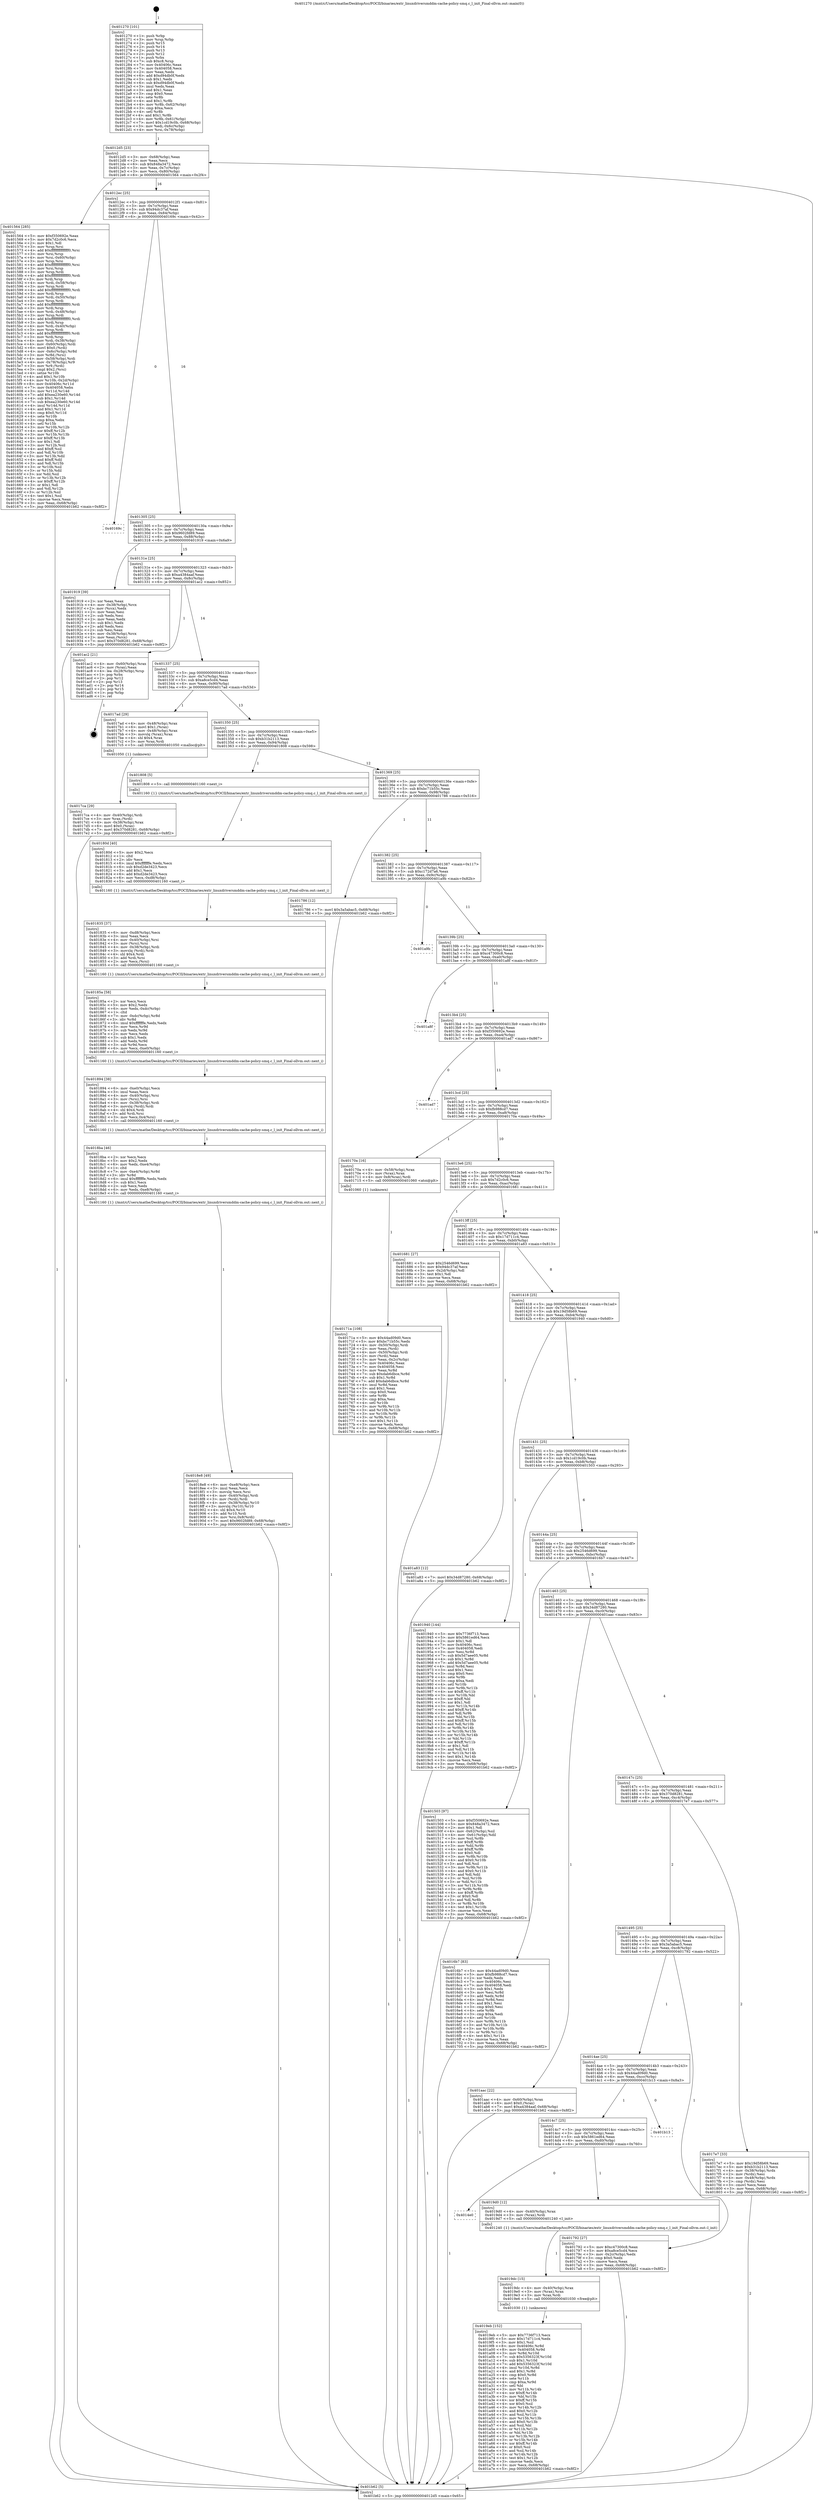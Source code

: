 digraph "0x401270" {
  label = "0x401270 (/mnt/c/Users/mathe/Desktop/tcc/POCII/binaries/extr_linuxdriversmddm-cache-policy-smq.c_l_init_Final-ollvm.out::main(0))"
  labelloc = "t"
  node[shape=record]

  Entry [label="",width=0.3,height=0.3,shape=circle,fillcolor=black,style=filled]
  "0x4012d5" [label="{
     0x4012d5 [23]\l
     | [instrs]\l
     &nbsp;&nbsp;0x4012d5 \<+3\>: mov -0x68(%rbp),%eax\l
     &nbsp;&nbsp;0x4012d8 \<+2\>: mov %eax,%ecx\l
     &nbsp;&nbsp;0x4012da \<+6\>: sub $0x848a3472,%ecx\l
     &nbsp;&nbsp;0x4012e0 \<+3\>: mov %eax,-0x7c(%rbp)\l
     &nbsp;&nbsp;0x4012e3 \<+3\>: mov %ecx,-0x80(%rbp)\l
     &nbsp;&nbsp;0x4012e6 \<+6\>: je 0000000000401564 \<main+0x2f4\>\l
  }"]
  "0x401564" [label="{
     0x401564 [285]\l
     | [instrs]\l
     &nbsp;&nbsp;0x401564 \<+5\>: mov $0xf350692e,%eax\l
     &nbsp;&nbsp;0x401569 \<+5\>: mov $0x7d2c0c6,%ecx\l
     &nbsp;&nbsp;0x40156e \<+2\>: mov $0x1,%dl\l
     &nbsp;&nbsp;0x401570 \<+3\>: mov %rsp,%rsi\l
     &nbsp;&nbsp;0x401573 \<+4\>: add $0xfffffffffffffff0,%rsi\l
     &nbsp;&nbsp;0x401577 \<+3\>: mov %rsi,%rsp\l
     &nbsp;&nbsp;0x40157a \<+4\>: mov %rsi,-0x60(%rbp)\l
     &nbsp;&nbsp;0x40157e \<+3\>: mov %rsp,%rsi\l
     &nbsp;&nbsp;0x401581 \<+4\>: add $0xfffffffffffffff0,%rsi\l
     &nbsp;&nbsp;0x401585 \<+3\>: mov %rsi,%rsp\l
     &nbsp;&nbsp;0x401588 \<+3\>: mov %rsp,%rdi\l
     &nbsp;&nbsp;0x40158b \<+4\>: add $0xfffffffffffffff0,%rdi\l
     &nbsp;&nbsp;0x40158f \<+3\>: mov %rdi,%rsp\l
     &nbsp;&nbsp;0x401592 \<+4\>: mov %rdi,-0x58(%rbp)\l
     &nbsp;&nbsp;0x401596 \<+3\>: mov %rsp,%rdi\l
     &nbsp;&nbsp;0x401599 \<+4\>: add $0xfffffffffffffff0,%rdi\l
     &nbsp;&nbsp;0x40159d \<+3\>: mov %rdi,%rsp\l
     &nbsp;&nbsp;0x4015a0 \<+4\>: mov %rdi,-0x50(%rbp)\l
     &nbsp;&nbsp;0x4015a4 \<+3\>: mov %rsp,%rdi\l
     &nbsp;&nbsp;0x4015a7 \<+4\>: add $0xfffffffffffffff0,%rdi\l
     &nbsp;&nbsp;0x4015ab \<+3\>: mov %rdi,%rsp\l
     &nbsp;&nbsp;0x4015ae \<+4\>: mov %rdi,-0x48(%rbp)\l
     &nbsp;&nbsp;0x4015b2 \<+3\>: mov %rsp,%rdi\l
     &nbsp;&nbsp;0x4015b5 \<+4\>: add $0xfffffffffffffff0,%rdi\l
     &nbsp;&nbsp;0x4015b9 \<+3\>: mov %rdi,%rsp\l
     &nbsp;&nbsp;0x4015bc \<+4\>: mov %rdi,-0x40(%rbp)\l
     &nbsp;&nbsp;0x4015c0 \<+3\>: mov %rsp,%rdi\l
     &nbsp;&nbsp;0x4015c3 \<+4\>: add $0xfffffffffffffff0,%rdi\l
     &nbsp;&nbsp;0x4015c7 \<+3\>: mov %rdi,%rsp\l
     &nbsp;&nbsp;0x4015ca \<+4\>: mov %rdi,-0x38(%rbp)\l
     &nbsp;&nbsp;0x4015ce \<+4\>: mov -0x60(%rbp),%rdi\l
     &nbsp;&nbsp;0x4015d2 \<+6\>: movl $0x0,(%rdi)\l
     &nbsp;&nbsp;0x4015d8 \<+4\>: mov -0x6c(%rbp),%r8d\l
     &nbsp;&nbsp;0x4015dc \<+3\>: mov %r8d,(%rsi)\l
     &nbsp;&nbsp;0x4015df \<+4\>: mov -0x58(%rbp),%rdi\l
     &nbsp;&nbsp;0x4015e3 \<+4\>: mov -0x78(%rbp),%r9\l
     &nbsp;&nbsp;0x4015e7 \<+3\>: mov %r9,(%rdi)\l
     &nbsp;&nbsp;0x4015ea \<+3\>: cmpl $0x2,(%rsi)\l
     &nbsp;&nbsp;0x4015ed \<+4\>: setne %r10b\l
     &nbsp;&nbsp;0x4015f1 \<+4\>: and $0x1,%r10b\l
     &nbsp;&nbsp;0x4015f5 \<+4\>: mov %r10b,-0x2d(%rbp)\l
     &nbsp;&nbsp;0x4015f9 \<+8\>: mov 0x40406c,%r11d\l
     &nbsp;&nbsp;0x401601 \<+7\>: mov 0x404058,%ebx\l
     &nbsp;&nbsp;0x401608 \<+3\>: mov %r11d,%r14d\l
     &nbsp;&nbsp;0x40160b \<+7\>: add $0xea230e60,%r14d\l
     &nbsp;&nbsp;0x401612 \<+4\>: sub $0x1,%r14d\l
     &nbsp;&nbsp;0x401616 \<+7\>: sub $0xea230e60,%r14d\l
     &nbsp;&nbsp;0x40161d \<+4\>: imul %r14d,%r11d\l
     &nbsp;&nbsp;0x401621 \<+4\>: and $0x1,%r11d\l
     &nbsp;&nbsp;0x401625 \<+4\>: cmp $0x0,%r11d\l
     &nbsp;&nbsp;0x401629 \<+4\>: sete %r10b\l
     &nbsp;&nbsp;0x40162d \<+3\>: cmp $0xa,%ebx\l
     &nbsp;&nbsp;0x401630 \<+4\>: setl %r15b\l
     &nbsp;&nbsp;0x401634 \<+3\>: mov %r10b,%r12b\l
     &nbsp;&nbsp;0x401637 \<+4\>: xor $0xff,%r12b\l
     &nbsp;&nbsp;0x40163b \<+3\>: mov %r15b,%r13b\l
     &nbsp;&nbsp;0x40163e \<+4\>: xor $0xff,%r13b\l
     &nbsp;&nbsp;0x401642 \<+3\>: xor $0x1,%dl\l
     &nbsp;&nbsp;0x401645 \<+3\>: mov %r12b,%sil\l
     &nbsp;&nbsp;0x401648 \<+4\>: and $0xff,%sil\l
     &nbsp;&nbsp;0x40164c \<+3\>: and %dl,%r10b\l
     &nbsp;&nbsp;0x40164f \<+3\>: mov %r13b,%dil\l
     &nbsp;&nbsp;0x401652 \<+4\>: and $0xff,%dil\l
     &nbsp;&nbsp;0x401656 \<+3\>: and %dl,%r15b\l
     &nbsp;&nbsp;0x401659 \<+3\>: or %r10b,%sil\l
     &nbsp;&nbsp;0x40165c \<+3\>: or %r15b,%dil\l
     &nbsp;&nbsp;0x40165f \<+3\>: xor %dil,%sil\l
     &nbsp;&nbsp;0x401662 \<+3\>: or %r13b,%r12b\l
     &nbsp;&nbsp;0x401665 \<+4\>: xor $0xff,%r12b\l
     &nbsp;&nbsp;0x401669 \<+3\>: or $0x1,%dl\l
     &nbsp;&nbsp;0x40166c \<+3\>: and %dl,%r12b\l
     &nbsp;&nbsp;0x40166f \<+3\>: or %r12b,%sil\l
     &nbsp;&nbsp;0x401672 \<+4\>: test $0x1,%sil\l
     &nbsp;&nbsp;0x401676 \<+3\>: cmovne %ecx,%eax\l
     &nbsp;&nbsp;0x401679 \<+3\>: mov %eax,-0x68(%rbp)\l
     &nbsp;&nbsp;0x40167c \<+5\>: jmp 0000000000401b62 \<main+0x8f2\>\l
  }"]
  "0x4012ec" [label="{
     0x4012ec [25]\l
     | [instrs]\l
     &nbsp;&nbsp;0x4012ec \<+5\>: jmp 00000000004012f1 \<main+0x81\>\l
     &nbsp;&nbsp;0x4012f1 \<+3\>: mov -0x7c(%rbp),%eax\l
     &nbsp;&nbsp;0x4012f4 \<+5\>: sub $0x94dc37af,%eax\l
     &nbsp;&nbsp;0x4012f9 \<+6\>: mov %eax,-0x84(%rbp)\l
     &nbsp;&nbsp;0x4012ff \<+6\>: je 000000000040169c \<main+0x42c\>\l
  }"]
  Exit [label="",width=0.3,height=0.3,shape=circle,fillcolor=black,style=filled,peripheries=2]
  "0x40169c" [label="{
     0x40169c\l
  }", style=dashed]
  "0x401305" [label="{
     0x401305 [25]\l
     | [instrs]\l
     &nbsp;&nbsp;0x401305 \<+5\>: jmp 000000000040130a \<main+0x9a\>\l
     &nbsp;&nbsp;0x40130a \<+3\>: mov -0x7c(%rbp),%eax\l
     &nbsp;&nbsp;0x40130d \<+5\>: sub $0x9602fd89,%eax\l
     &nbsp;&nbsp;0x401312 \<+6\>: mov %eax,-0x88(%rbp)\l
     &nbsp;&nbsp;0x401318 \<+6\>: je 0000000000401919 \<main+0x6a9\>\l
  }"]
  "0x4019eb" [label="{
     0x4019eb [152]\l
     | [instrs]\l
     &nbsp;&nbsp;0x4019eb \<+5\>: mov $0x7736f713,%ecx\l
     &nbsp;&nbsp;0x4019f0 \<+5\>: mov $0x17d711c4,%edx\l
     &nbsp;&nbsp;0x4019f5 \<+3\>: mov $0x1,%sil\l
     &nbsp;&nbsp;0x4019f8 \<+8\>: mov 0x40406c,%r8d\l
     &nbsp;&nbsp;0x401a00 \<+8\>: mov 0x404058,%r9d\l
     &nbsp;&nbsp;0x401a08 \<+3\>: mov %r8d,%r10d\l
     &nbsp;&nbsp;0x401a0b \<+7\>: sub $0x5356323f,%r10d\l
     &nbsp;&nbsp;0x401a12 \<+4\>: sub $0x1,%r10d\l
     &nbsp;&nbsp;0x401a16 \<+7\>: add $0x5356323f,%r10d\l
     &nbsp;&nbsp;0x401a1d \<+4\>: imul %r10d,%r8d\l
     &nbsp;&nbsp;0x401a21 \<+4\>: and $0x1,%r8d\l
     &nbsp;&nbsp;0x401a25 \<+4\>: cmp $0x0,%r8d\l
     &nbsp;&nbsp;0x401a29 \<+4\>: sete %r11b\l
     &nbsp;&nbsp;0x401a2d \<+4\>: cmp $0xa,%r9d\l
     &nbsp;&nbsp;0x401a31 \<+3\>: setl %bl\l
     &nbsp;&nbsp;0x401a34 \<+3\>: mov %r11b,%r14b\l
     &nbsp;&nbsp;0x401a37 \<+4\>: xor $0xff,%r14b\l
     &nbsp;&nbsp;0x401a3b \<+3\>: mov %bl,%r15b\l
     &nbsp;&nbsp;0x401a3e \<+4\>: xor $0xff,%r15b\l
     &nbsp;&nbsp;0x401a42 \<+4\>: xor $0x0,%sil\l
     &nbsp;&nbsp;0x401a46 \<+3\>: mov %r14b,%r12b\l
     &nbsp;&nbsp;0x401a49 \<+4\>: and $0x0,%r12b\l
     &nbsp;&nbsp;0x401a4d \<+3\>: and %sil,%r11b\l
     &nbsp;&nbsp;0x401a50 \<+3\>: mov %r15b,%r13b\l
     &nbsp;&nbsp;0x401a53 \<+4\>: and $0x0,%r13b\l
     &nbsp;&nbsp;0x401a57 \<+3\>: and %sil,%bl\l
     &nbsp;&nbsp;0x401a5a \<+3\>: or %r11b,%r12b\l
     &nbsp;&nbsp;0x401a5d \<+3\>: or %bl,%r13b\l
     &nbsp;&nbsp;0x401a60 \<+3\>: xor %r13b,%r12b\l
     &nbsp;&nbsp;0x401a63 \<+3\>: or %r15b,%r14b\l
     &nbsp;&nbsp;0x401a66 \<+4\>: xor $0xff,%r14b\l
     &nbsp;&nbsp;0x401a6a \<+4\>: or $0x0,%sil\l
     &nbsp;&nbsp;0x401a6e \<+3\>: and %sil,%r14b\l
     &nbsp;&nbsp;0x401a71 \<+3\>: or %r14b,%r12b\l
     &nbsp;&nbsp;0x401a74 \<+4\>: test $0x1,%r12b\l
     &nbsp;&nbsp;0x401a78 \<+3\>: cmovne %edx,%ecx\l
     &nbsp;&nbsp;0x401a7b \<+3\>: mov %ecx,-0x68(%rbp)\l
     &nbsp;&nbsp;0x401a7e \<+5\>: jmp 0000000000401b62 \<main+0x8f2\>\l
  }"]
  "0x401919" [label="{
     0x401919 [39]\l
     | [instrs]\l
     &nbsp;&nbsp;0x401919 \<+2\>: xor %eax,%eax\l
     &nbsp;&nbsp;0x40191b \<+4\>: mov -0x38(%rbp),%rcx\l
     &nbsp;&nbsp;0x40191f \<+2\>: mov (%rcx),%edx\l
     &nbsp;&nbsp;0x401921 \<+2\>: mov %eax,%esi\l
     &nbsp;&nbsp;0x401923 \<+2\>: sub %edx,%esi\l
     &nbsp;&nbsp;0x401925 \<+2\>: mov %eax,%edx\l
     &nbsp;&nbsp;0x401927 \<+3\>: sub $0x1,%edx\l
     &nbsp;&nbsp;0x40192a \<+2\>: add %edx,%esi\l
     &nbsp;&nbsp;0x40192c \<+2\>: sub %esi,%eax\l
     &nbsp;&nbsp;0x40192e \<+4\>: mov -0x38(%rbp),%rcx\l
     &nbsp;&nbsp;0x401932 \<+2\>: mov %eax,(%rcx)\l
     &nbsp;&nbsp;0x401934 \<+7\>: movl $0x370d8281,-0x68(%rbp)\l
     &nbsp;&nbsp;0x40193b \<+5\>: jmp 0000000000401b62 \<main+0x8f2\>\l
  }"]
  "0x40131e" [label="{
     0x40131e [25]\l
     | [instrs]\l
     &nbsp;&nbsp;0x40131e \<+5\>: jmp 0000000000401323 \<main+0xb3\>\l
     &nbsp;&nbsp;0x401323 \<+3\>: mov -0x7c(%rbp),%eax\l
     &nbsp;&nbsp;0x401326 \<+5\>: sub $0xa4384aaf,%eax\l
     &nbsp;&nbsp;0x40132b \<+6\>: mov %eax,-0x8c(%rbp)\l
     &nbsp;&nbsp;0x401331 \<+6\>: je 0000000000401ac2 \<main+0x852\>\l
  }"]
  "0x4019dc" [label="{
     0x4019dc [15]\l
     | [instrs]\l
     &nbsp;&nbsp;0x4019dc \<+4\>: mov -0x40(%rbp),%rax\l
     &nbsp;&nbsp;0x4019e0 \<+3\>: mov (%rax),%rax\l
     &nbsp;&nbsp;0x4019e3 \<+3\>: mov %rax,%rdi\l
     &nbsp;&nbsp;0x4019e6 \<+5\>: call 0000000000401030 \<free@plt\>\l
     | [calls]\l
     &nbsp;&nbsp;0x401030 \{1\} (unknown)\l
  }"]
  "0x401ac2" [label="{
     0x401ac2 [21]\l
     | [instrs]\l
     &nbsp;&nbsp;0x401ac2 \<+4\>: mov -0x60(%rbp),%rax\l
     &nbsp;&nbsp;0x401ac6 \<+2\>: mov (%rax),%eax\l
     &nbsp;&nbsp;0x401ac8 \<+4\>: lea -0x28(%rbp),%rsp\l
     &nbsp;&nbsp;0x401acc \<+1\>: pop %rbx\l
     &nbsp;&nbsp;0x401acd \<+2\>: pop %r12\l
     &nbsp;&nbsp;0x401acf \<+2\>: pop %r13\l
     &nbsp;&nbsp;0x401ad1 \<+2\>: pop %r14\l
     &nbsp;&nbsp;0x401ad3 \<+2\>: pop %r15\l
     &nbsp;&nbsp;0x401ad5 \<+1\>: pop %rbp\l
     &nbsp;&nbsp;0x401ad6 \<+1\>: ret\l
  }"]
  "0x401337" [label="{
     0x401337 [25]\l
     | [instrs]\l
     &nbsp;&nbsp;0x401337 \<+5\>: jmp 000000000040133c \<main+0xcc\>\l
     &nbsp;&nbsp;0x40133c \<+3\>: mov -0x7c(%rbp),%eax\l
     &nbsp;&nbsp;0x40133f \<+5\>: sub $0xa8ce5cd4,%eax\l
     &nbsp;&nbsp;0x401344 \<+6\>: mov %eax,-0x90(%rbp)\l
     &nbsp;&nbsp;0x40134a \<+6\>: je 00000000004017ad \<main+0x53d\>\l
  }"]
  "0x4014e0" [label="{
     0x4014e0\l
  }", style=dashed]
  "0x4017ad" [label="{
     0x4017ad [29]\l
     | [instrs]\l
     &nbsp;&nbsp;0x4017ad \<+4\>: mov -0x48(%rbp),%rax\l
     &nbsp;&nbsp;0x4017b1 \<+6\>: movl $0x1,(%rax)\l
     &nbsp;&nbsp;0x4017b7 \<+4\>: mov -0x48(%rbp),%rax\l
     &nbsp;&nbsp;0x4017bb \<+3\>: movslq (%rax),%rax\l
     &nbsp;&nbsp;0x4017be \<+4\>: shl $0x4,%rax\l
     &nbsp;&nbsp;0x4017c2 \<+3\>: mov %rax,%rdi\l
     &nbsp;&nbsp;0x4017c5 \<+5\>: call 0000000000401050 \<malloc@plt\>\l
     | [calls]\l
     &nbsp;&nbsp;0x401050 \{1\} (unknown)\l
  }"]
  "0x401350" [label="{
     0x401350 [25]\l
     | [instrs]\l
     &nbsp;&nbsp;0x401350 \<+5\>: jmp 0000000000401355 \<main+0xe5\>\l
     &nbsp;&nbsp;0x401355 \<+3\>: mov -0x7c(%rbp),%eax\l
     &nbsp;&nbsp;0x401358 \<+5\>: sub $0xb31b2113,%eax\l
     &nbsp;&nbsp;0x40135d \<+6\>: mov %eax,-0x94(%rbp)\l
     &nbsp;&nbsp;0x401363 \<+6\>: je 0000000000401808 \<main+0x598\>\l
  }"]
  "0x4019d0" [label="{
     0x4019d0 [12]\l
     | [instrs]\l
     &nbsp;&nbsp;0x4019d0 \<+4\>: mov -0x40(%rbp),%rax\l
     &nbsp;&nbsp;0x4019d4 \<+3\>: mov (%rax),%rdi\l
     &nbsp;&nbsp;0x4019d7 \<+5\>: call 0000000000401240 \<l_init\>\l
     | [calls]\l
     &nbsp;&nbsp;0x401240 \{1\} (/mnt/c/Users/mathe/Desktop/tcc/POCII/binaries/extr_linuxdriversmddm-cache-policy-smq.c_l_init_Final-ollvm.out::l_init)\l
  }"]
  "0x401808" [label="{
     0x401808 [5]\l
     | [instrs]\l
     &nbsp;&nbsp;0x401808 \<+5\>: call 0000000000401160 \<next_i\>\l
     | [calls]\l
     &nbsp;&nbsp;0x401160 \{1\} (/mnt/c/Users/mathe/Desktop/tcc/POCII/binaries/extr_linuxdriversmddm-cache-policy-smq.c_l_init_Final-ollvm.out::next_i)\l
  }"]
  "0x401369" [label="{
     0x401369 [25]\l
     | [instrs]\l
     &nbsp;&nbsp;0x401369 \<+5\>: jmp 000000000040136e \<main+0xfe\>\l
     &nbsp;&nbsp;0x40136e \<+3\>: mov -0x7c(%rbp),%eax\l
     &nbsp;&nbsp;0x401371 \<+5\>: sub $0xbc71b55c,%eax\l
     &nbsp;&nbsp;0x401376 \<+6\>: mov %eax,-0x98(%rbp)\l
     &nbsp;&nbsp;0x40137c \<+6\>: je 0000000000401786 \<main+0x516\>\l
  }"]
  "0x4014c7" [label="{
     0x4014c7 [25]\l
     | [instrs]\l
     &nbsp;&nbsp;0x4014c7 \<+5\>: jmp 00000000004014cc \<main+0x25c\>\l
     &nbsp;&nbsp;0x4014cc \<+3\>: mov -0x7c(%rbp),%eax\l
     &nbsp;&nbsp;0x4014cf \<+5\>: sub $0x5861ed64,%eax\l
     &nbsp;&nbsp;0x4014d4 \<+6\>: mov %eax,-0xd0(%rbp)\l
     &nbsp;&nbsp;0x4014da \<+6\>: je 00000000004019d0 \<main+0x760\>\l
  }"]
  "0x401786" [label="{
     0x401786 [12]\l
     | [instrs]\l
     &nbsp;&nbsp;0x401786 \<+7\>: movl $0x3a5abac5,-0x68(%rbp)\l
     &nbsp;&nbsp;0x40178d \<+5\>: jmp 0000000000401b62 \<main+0x8f2\>\l
  }"]
  "0x401382" [label="{
     0x401382 [25]\l
     | [instrs]\l
     &nbsp;&nbsp;0x401382 \<+5\>: jmp 0000000000401387 \<main+0x117\>\l
     &nbsp;&nbsp;0x401387 \<+3\>: mov -0x7c(%rbp),%eax\l
     &nbsp;&nbsp;0x40138a \<+5\>: sub $0xc172d7a6,%eax\l
     &nbsp;&nbsp;0x40138f \<+6\>: mov %eax,-0x9c(%rbp)\l
     &nbsp;&nbsp;0x401395 \<+6\>: je 0000000000401a9b \<main+0x82b\>\l
  }"]
  "0x401b13" [label="{
     0x401b13\l
  }", style=dashed]
  "0x401a9b" [label="{
     0x401a9b\l
  }", style=dashed]
  "0x40139b" [label="{
     0x40139b [25]\l
     | [instrs]\l
     &nbsp;&nbsp;0x40139b \<+5\>: jmp 00000000004013a0 \<main+0x130\>\l
     &nbsp;&nbsp;0x4013a0 \<+3\>: mov -0x7c(%rbp),%eax\l
     &nbsp;&nbsp;0x4013a3 \<+5\>: sub $0xc47300c8,%eax\l
     &nbsp;&nbsp;0x4013a8 \<+6\>: mov %eax,-0xa0(%rbp)\l
     &nbsp;&nbsp;0x4013ae \<+6\>: je 0000000000401a8f \<main+0x81f\>\l
  }"]
  "0x4018e8" [label="{
     0x4018e8 [49]\l
     | [instrs]\l
     &nbsp;&nbsp;0x4018e8 \<+6\>: mov -0xe8(%rbp),%ecx\l
     &nbsp;&nbsp;0x4018ee \<+3\>: imul %eax,%ecx\l
     &nbsp;&nbsp;0x4018f1 \<+3\>: movslq %ecx,%rsi\l
     &nbsp;&nbsp;0x4018f4 \<+4\>: mov -0x40(%rbp),%rdi\l
     &nbsp;&nbsp;0x4018f8 \<+3\>: mov (%rdi),%rdi\l
     &nbsp;&nbsp;0x4018fb \<+4\>: mov -0x38(%rbp),%r10\l
     &nbsp;&nbsp;0x4018ff \<+3\>: movslq (%r10),%r10\l
     &nbsp;&nbsp;0x401902 \<+4\>: shl $0x4,%r10\l
     &nbsp;&nbsp;0x401906 \<+3\>: add %r10,%rdi\l
     &nbsp;&nbsp;0x401909 \<+4\>: mov %rsi,0x8(%rdi)\l
     &nbsp;&nbsp;0x40190d \<+7\>: movl $0x9602fd89,-0x68(%rbp)\l
     &nbsp;&nbsp;0x401914 \<+5\>: jmp 0000000000401b62 \<main+0x8f2\>\l
  }"]
  "0x401a8f" [label="{
     0x401a8f\l
  }", style=dashed]
  "0x4013b4" [label="{
     0x4013b4 [25]\l
     | [instrs]\l
     &nbsp;&nbsp;0x4013b4 \<+5\>: jmp 00000000004013b9 \<main+0x149\>\l
     &nbsp;&nbsp;0x4013b9 \<+3\>: mov -0x7c(%rbp),%eax\l
     &nbsp;&nbsp;0x4013bc \<+5\>: sub $0xf350692e,%eax\l
     &nbsp;&nbsp;0x4013c1 \<+6\>: mov %eax,-0xa4(%rbp)\l
     &nbsp;&nbsp;0x4013c7 \<+6\>: je 0000000000401ad7 \<main+0x867\>\l
  }"]
  "0x4018ba" [label="{
     0x4018ba [46]\l
     | [instrs]\l
     &nbsp;&nbsp;0x4018ba \<+2\>: xor %ecx,%ecx\l
     &nbsp;&nbsp;0x4018bc \<+5\>: mov $0x2,%edx\l
     &nbsp;&nbsp;0x4018c1 \<+6\>: mov %edx,-0xe4(%rbp)\l
     &nbsp;&nbsp;0x4018c7 \<+1\>: cltd\l
     &nbsp;&nbsp;0x4018c8 \<+7\>: mov -0xe4(%rbp),%r8d\l
     &nbsp;&nbsp;0x4018cf \<+3\>: idiv %r8d\l
     &nbsp;&nbsp;0x4018d2 \<+6\>: imul $0xfffffffe,%edx,%edx\l
     &nbsp;&nbsp;0x4018d8 \<+3\>: sub $0x1,%ecx\l
     &nbsp;&nbsp;0x4018db \<+2\>: sub %ecx,%edx\l
     &nbsp;&nbsp;0x4018dd \<+6\>: mov %edx,-0xe8(%rbp)\l
     &nbsp;&nbsp;0x4018e3 \<+5\>: call 0000000000401160 \<next_i\>\l
     | [calls]\l
     &nbsp;&nbsp;0x401160 \{1\} (/mnt/c/Users/mathe/Desktop/tcc/POCII/binaries/extr_linuxdriversmddm-cache-policy-smq.c_l_init_Final-ollvm.out::next_i)\l
  }"]
  "0x401ad7" [label="{
     0x401ad7\l
  }", style=dashed]
  "0x4013cd" [label="{
     0x4013cd [25]\l
     | [instrs]\l
     &nbsp;&nbsp;0x4013cd \<+5\>: jmp 00000000004013d2 \<main+0x162\>\l
     &nbsp;&nbsp;0x4013d2 \<+3\>: mov -0x7c(%rbp),%eax\l
     &nbsp;&nbsp;0x4013d5 \<+5\>: sub $0xfb988cd7,%eax\l
     &nbsp;&nbsp;0x4013da \<+6\>: mov %eax,-0xa8(%rbp)\l
     &nbsp;&nbsp;0x4013e0 \<+6\>: je 000000000040170a \<main+0x49a\>\l
  }"]
  "0x401894" [label="{
     0x401894 [38]\l
     | [instrs]\l
     &nbsp;&nbsp;0x401894 \<+6\>: mov -0xe0(%rbp),%ecx\l
     &nbsp;&nbsp;0x40189a \<+3\>: imul %eax,%ecx\l
     &nbsp;&nbsp;0x40189d \<+4\>: mov -0x40(%rbp),%rsi\l
     &nbsp;&nbsp;0x4018a1 \<+3\>: mov (%rsi),%rsi\l
     &nbsp;&nbsp;0x4018a4 \<+4\>: mov -0x38(%rbp),%rdi\l
     &nbsp;&nbsp;0x4018a8 \<+3\>: movslq (%rdi),%rdi\l
     &nbsp;&nbsp;0x4018ab \<+4\>: shl $0x4,%rdi\l
     &nbsp;&nbsp;0x4018af \<+3\>: add %rdi,%rsi\l
     &nbsp;&nbsp;0x4018b2 \<+3\>: mov %ecx,0x4(%rsi)\l
     &nbsp;&nbsp;0x4018b5 \<+5\>: call 0000000000401160 \<next_i\>\l
     | [calls]\l
     &nbsp;&nbsp;0x401160 \{1\} (/mnt/c/Users/mathe/Desktop/tcc/POCII/binaries/extr_linuxdriversmddm-cache-policy-smq.c_l_init_Final-ollvm.out::next_i)\l
  }"]
  "0x40170a" [label="{
     0x40170a [16]\l
     | [instrs]\l
     &nbsp;&nbsp;0x40170a \<+4\>: mov -0x58(%rbp),%rax\l
     &nbsp;&nbsp;0x40170e \<+3\>: mov (%rax),%rax\l
     &nbsp;&nbsp;0x401711 \<+4\>: mov 0x8(%rax),%rdi\l
     &nbsp;&nbsp;0x401715 \<+5\>: call 0000000000401060 \<atoi@plt\>\l
     | [calls]\l
     &nbsp;&nbsp;0x401060 \{1\} (unknown)\l
  }"]
  "0x4013e6" [label="{
     0x4013e6 [25]\l
     | [instrs]\l
     &nbsp;&nbsp;0x4013e6 \<+5\>: jmp 00000000004013eb \<main+0x17b\>\l
     &nbsp;&nbsp;0x4013eb \<+3\>: mov -0x7c(%rbp),%eax\l
     &nbsp;&nbsp;0x4013ee \<+5\>: sub $0x7d2c0c6,%eax\l
     &nbsp;&nbsp;0x4013f3 \<+6\>: mov %eax,-0xac(%rbp)\l
     &nbsp;&nbsp;0x4013f9 \<+6\>: je 0000000000401681 \<main+0x411\>\l
  }"]
  "0x40185a" [label="{
     0x40185a [58]\l
     | [instrs]\l
     &nbsp;&nbsp;0x40185a \<+2\>: xor %ecx,%ecx\l
     &nbsp;&nbsp;0x40185c \<+5\>: mov $0x2,%edx\l
     &nbsp;&nbsp;0x401861 \<+6\>: mov %edx,-0xdc(%rbp)\l
     &nbsp;&nbsp;0x401867 \<+1\>: cltd\l
     &nbsp;&nbsp;0x401868 \<+7\>: mov -0xdc(%rbp),%r8d\l
     &nbsp;&nbsp;0x40186f \<+3\>: idiv %r8d\l
     &nbsp;&nbsp;0x401872 \<+6\>: imul $0xfffffffe,%edx,%edx\l
     &nbsp;&nbsp;0x401878 \<+3\>: mov %ecx,%r9d\l
     &nbsp;&nbsp;0x40187b \<+3\>: sub %edx,%r9d\l
     &nbsp;&nbsp;0x40187e \<+2\>: mov %ecx,%edx\l
     &nbsp;&nbsp;0x401880 \<+3\>: sub $0x1,%edx\l
     &nbsp;&nbsp;0x401883 \<+3\>: add %edx,%r9d\l
     &nbsp;&nbsp;0x401886 \<+3\>: sub %r9d,%ecx\l
     &nbsp;&nbsp;0x401889 \<+6\>: mov %ecx,-0xe0(%rbp)\l
     &nbsp;&nbsp;0x40188f \<+5\>: call 0000000000401160 \<next_i\>\l
     | [calls]\l
     &nbsp;&nbsp;0x401160 \{1\} (/mnt/c/Users/mathe/Desktop/tcc/POCII/binaries/extr_linuxdriversmddm-cache-policy-smq.c_l_init_Final-ollvm.out::next_i)\l
  }"]
  "0x401681" [label="{
     0x401681 [27]\l
     | [instrs]\l
     &nbsp;&nbsp;0x401681 \<+5\>: mov $0x2546d699,%eax\l
     &nbsp;&nbsp;0x401686 \<+5\>: mov $0x94dc37af,%ecx\l
     &nbsp;&nbsp;0x40168b \<+3\>: mov -0x2d(%rbp),%dl\l
     &nbsp;&nbsp;0x40168e \<+3\>: test $0x1,%dl\l
     &nbsp;&nbsp;0x401691 \<+3\>: cmovne %ecx,%eax\l
     &nbsp;&nbsp;0x401694 \<+3\>: mov %eax,-0x68(%rbp)\l
     &nbsp;&nbsp;0x401697 \<+5\>: jmp 0000000000401b62 \<main+0x8f2\>\l
  }"]
  "0x4013ff" [label="{
     0x4013ff [25]\l
     | [instrs]\l
     &nbsp;&nbsp;0x4013ff \<+5\>: jmp 0000000000401404 \<main+0x194\>\l
     &nbsp;&nbsp;0x401404 \<+3\>: mov -0x7c(%rbp),%eax\l
     &nbsp;&nbsp;0x401407 \<+5\>: sub $0x17d711c4,%eax\l
     &nbsp;&nbsp;0x40140c \<+6\>: mov %eax,-0xb0(%rbp)\l
     &nbsp;&nbsp;0x401412 \<+6\>: je 0000000000401a83 \<main+0x813\>\l
  }"]
  "0x401835" [label="{
     0x401835 [37]\l
     | [instrs]\l
     &nbsp;&nbsp;0x401835 \<+6\>: mov -0xd8(%rbp),%ecx\l
     &nbsp;&nbsp;0x40183b \<+3\>: imul %eax,%ecx\l
     &nbsp;&nbsp;0x40183e \<+4\>: mov -0x40(%rbp),%rsi\l
     &nbsp;&nbsp;0x401842 \<+3\>: mov (%rsi),%rsi\l
     &nbsp;&nbsp;0x401845 \<+4\>: mov -0x38(%rbp),%rdi\l
     &nbsp;&nbsp;0x401849 \<+3\>: movslq (%rdi),%rdi\l
     &nbsp;&nbsp;0x40184c \<+4\>: shl $0x4,%rdi\l
     &nbsp;&nbsp;0x401850 \<+3\>: add %rdi,%rsi\l
     &nbsp;&nbsp;0x401853 \<+2\>: mov %ecx,(%rsi)\l
     &nbsp;&nbsp;0x401855 \<+5\>: call 0000000000401160 \<next_i\>\l
     | [calls]\l
     &nbsp;&nbsp;0x401160 \{1\} (/mnt/c/Users/mathe/Desktop/tcc/POCII/binaries/extr_linuxdriversmddm-cache-policy-smq.c_l_init_Final-ollvm.out::next_i)\l
  }"]
  "0x401a83" [label="{
     0x401a83 [12]\l
     | [instrs]\l
     &nbsp;&nbsp;0x401a83 \<+7\>: movl $0x34d87280,-0x68(%rbp)\l
     &nbsp;&nbsp;0x401a8a \<+5\>: jmp 0000000000401b62 \<main+0x8f2\>\l
  }"]
  "0x401418" [label="{
     0x401418 [25]\l
     | [instrs]\l
     &nbsp;&nbsp;0x401418 \<+5\>: jmp 000000000040141d \<main+0x1ad\>\l
     &nbsp;&nbsp;0x40141d \<+3\>: mov -0x7c(%rbp),%eax\l
     &nbsp;&nbsp;0x401420 \<+5\>: sub $0x19d58b69,%eax\l
     &nbsp;&nbsp;0x401425 \<+6\>: mov %eax,-0xb4(%rbp)\l
     &nbsp;&nbsp;0x40142b \<+6\>: je 0000000000401940 \<main+0x6d0\>\l
  }"]
  "0x40180d" [label="{
     0x40180d [40]\l
     | [instrs]\l
     &nbsp;&nbsp;0x40180d \<+5\>: mov $0x2,%ecx\l
     &nbsp;&nbsp;0x401812 \<+1\>: cltd\l
     &nbsp;&nbsp;0x401813 \<+2\>: idiv %ecx\l
     &nbsp;&nbsp;0x401815 \<+6\>: imul $0xfffffffe,%edx,%ecx\l
     &nbsp;&nbsp;0x40181b \<+6\>: sub $0xd2de3423,%ecx\l
     &nbsp;&nbsp;0x401821 \<+3\>: add $0x1,%ecx\l
     &nbsp;&nbsp;0x401824 \<+6\>: add $0xd2de3423,%ecx\l
     &nbsp;&nbsp;0x40182a \<+6\>: mov %ecx,-0xd8(%rbp)\l
     &nbsp;&nbsp;0x401830 \<+5\>: call 0000000000401160 \<next_i\>\l
     | [calls]\l
     &nbsp;&nbsp;0x401160 \{1\} (/mnt/c/Users/mathe/Desktop/tcc/POCII/binaries/extr_linuxdriversmddm-cache-policy-smq.c_l_init_Final-ollvm.out::next_i)\l
  }"]
  "0x401940" [label="{
     0x401940 [144]\l
     | [instrs]\l
     &nbsp;&nbsp;0x401940 \<+5\>: mov $0x7736f713,%eax\l
     &nbsp;&nbsp;0x401945 \<+5\>: mov $0x5861ed64,%ecx\l
     &nbsp;&nbsp;0x40194a \<+2\>: mov $0x1,%dl\l
     &nbsp;&nbsp;0x40194c \<+7\>: mov 0x40406c,%esi\l
     &nbsp;&nbsp;0x401953 \<+7\>: mov 0x404058,%edi\l
     &nbsp;&nbsp;0x40195a \<+3\>: mov %esi,%r8d\l
     &nbsp;&nbsp;0x40195d \<+7\>: sub $0x5d7aee05,%r8d\l
     &nbsp;&nbsp;0x401964 \<+4\>: sub $0x1,%r8d\l
     &nbsp;&nbsp;0x401968 \<+7\>: add $0x5d7aee05,%r8d\l
     &nbsp;&nbsp;0x40196f \<+4\>: imul %r8d,%esi\l
     &nbsp;&nbsp;0x401973 \<+3\>: and $0x1,%esi\l
     &nbsp;&nbsp;0x401976 \<+3\>: cmp $0x0,%esi\l
     &nbsp;&nbsp;0x401979 \<+4\>: sete %r9b\l
     &nbsp;&nbsp;0x40197d \<+3\>: cmp $0xa,%edi\l
     &nbsp;&nbsp;0x401980 \<+4\>: setl %r10b\l
     &nbsp;&nbsp;0x401984 \<+3\>: mov %r9b,%r11b\l
     &nbsp;&nbsp;0x401987 \<+4\>: xor $0xff,%r11b\l
     &nbsp;&nbsp;0x40198b \<+3\>: mov %r10b,%bl\l
     &nbsp;&nbsp;0x40198e \<+3\>: xor $0xff,%bl\l
     &nbsp;&nbsp;0x401991 \<+3\>: xor $0x1,%dl\l
     &nbsp;&nbsp;0x401994 \<+3\>: mov %r11b,%r14b\l
     &nbsp;&nbsp;0x401997 \<+4\>: and $0xff,%r14b\l
     &nbsp;&nbsp;0x40199b \<+3\>: and %dl,%r9b\l
     &nbsp;&nbsp;0x40199e \<+3\>: mov %bl,%r15b\l
     &nbsp;&nbsp;0x4019a1 \<+4\>: and $0xff,%r15b\l
     &nbsp;&nbsp;0x4019a5 \<+3\>: and %dl,%r10b\l
     &nbsp;&nbsp;0x4019a8 \<+3\>: or %r9b,%r14b\l
     &nbsp;&nbsp;0x4019ab \<+3\>: or %r10b,%r15b\l
     &nbsp;&nbsp;0x4019ae \<+3\>: xor %r15b,%r14b\l
     &nbsp;&nbsp;0x4019b1 \<+3\>: or %bl,%r11b\l
     &nbsp;&nbsp;0x4019b4 \<+4\>: xor $0xff,%r11b\l
     &nbsp;&nbsp;0x4019b8 \<+3\>: or $0x1,%dl\l
     &nbsp;&nbsp;0x4019bb \<+3\>: and %dl,%r11b\l
     &nbsp;&nbsp;0x4019be \<+3\>: or %r11b,%r14b\l
     &nbsp;&nbsp;0x4019c1 \<+4\>: test $0x1,%r14b\l
     &nbsp;&nbsp;0x4019c5 \<+3\>: cmovne %ecx,%eax\l
     &nbsp;&nbsp;0x4019c8 \<+3\>: mov %eax,-0x68(%rbp)\l
     &nbsp;&nbsp;0x4019cb \<+5\>: jmp 0000000000401b62 \<main+0x8f2\>\l
  }"]
  "0x401431" [label="{
     0x401431 [25]\l
     | [instrs]\l
     &nbsp;&nbsp;0x401431 \<+5\>: jmp 0000000000401436 \<main+0x1c6\>\l
     &nbsp;&nbsp;0x401436 \<+3\>: mov -0x7c(%rbp),%eax\l
     &nbsp;&nbsp;0x401439 \<+5\>: sub $0x1cd19c0b,%eax\l
     &nbsp;&nbsp;0x40143e \<+6\>: mov %eax,-0xb8(%rbp)\l
     &nbsp;&nbsp;0x401444 \<+6\>: je 0000000000401503 \<main+0x293\>\l
  }"]
  "0x4017ca" [label="{
     0x4017ca [29]\l
     | [instrs]\l
     &nbsp;&nbsp;0x4017ca \<+4\>: mov -0x40(%rbp),%rdi\l
     &nbsp;&nbsp;0x4017ce \<+3\>: mov %rax,(%rdi)\l
     &nbsp;&nbsp;0x4017d1 \<+4\>: mov -0x38(%rbp),%rax\l
     &nbsp;&nbsp;0x4017d5 \<+6\>: movl $0x0,(%rax)\l
     &nbsp;&nbsp;0x4017db \<+7\>: movl $0x370d8281,-0x68(%rbp)\l
     &nbsp;&nbsp;0x4017e2 \<+5\>: jmp 0000000000401b62 \<main+0x8f2\>\l
  }"]
  "0x401503" [label="{
     0x401503 [97]\l
     | [instrs]\l
     &nbsp;&nbsp;0x401503 \<+5\>: mov $0xf350692e,%eax\l
     &nbsp;&nbsp;0x401508 \<+5\>: mov $0x848a3472,%ecx\l
     &nbsp;&nbsp;0x40150d \<+2\>: mov $0x1,%dl\l
     &nbsp;&nbsp;0x40150f \<+4\>: mov -0x62(%rbp),%sil\l
     &nbsp;&nbsp;0x401513 \<+4\>: mov -0x61(%rbp),%dil\l
     &nbsp;&nbsp;0x401517 \<+3\>: mov %sil,%r8b\l
     &nbsp;&nbsp;0x40151a \<+4\>: xor $0xff,%r8b\l
     &nbsp;&nbsp;0x40151e \<+3\>: mov %dil,%r9b\l
     &nbsp;&nbsp;0x401521 \<+4\>: xor $0xff,%r9b\l
     &nbsp;&nbsp;0x401525 \<+3\>: xor $0x0,%dl\l
     &nbsp;&nbsp;0x401528 \<+3\>: mov %r8b,%r10b\l
     &nbsp;&nbsp;0x40152b \<+4\>: and $0x0,%r10b\l
     &nbsp;&nbsp;0x40152f \<+3\>: and %dl,%sil\l
     &nbsp;&nbsp;0x401532 \<+3\>: mov %r9b,%r11b\l
     &nbsp;&nbsp;0x401535 \<+4\>: and $0x0,%r11b\l
     &nbsp;&nbsp;0x401539 \<+3\>: and %dl,%dil\l
     &nbsp;&nbsp;0x40153c \<+3\>: or %sil,%r10b\l
     &nbsp;&nbsp;0x40153f \<+3\>: or %dil,%r11b\l
     &nbsp;&nbsp;0x401542 \<+3\>: xor %r11b,%r10b\l
     &nbsp;&nbsp;0x401545 \<+3\>: or %r9b,%r8b\l
     &nbsp;&nbsp;0x401548 \<+4\>: xor $0xff,%r8b\l
     &nbsp;&nbsp;0x40154c \<+3\>: or $0x0,%dl\l
     &nbsp;&nbsp;0x40154f \<+3\>: and %dl,%r8b\l
     &nbsp;&nbsp;0x401552 \<+3\>: or %r8b,%r10b\l
     &nbsp;&nbsp;0x401555 \<+4\>: test $0x1,%r10b\l
     &nbsp;&nbsp;0x401559 \<+3\>: cmovne %ecx,%eax\l
     &nbsp;&nbsp;0x40155c \<+3\>: mov %eax,-0x68(%rbp)\l
     &nbsp;&nbsp;0x40155f \<+5\>: jmp 0000000000401b62 \<main+0x8f2\>\l
  }"]
  "0x40144a" [label="{
     0x40144a [25]\l
     | [instrs]\l
     &nbsp;&nbsp;0x40144a \<+5\>: jmp 000000000040144f \<main+0x1df\>\l
     &nbsp;&nbsp;0x40144f \<+3\>: mov -0x7c(%rbp),%eax\l
     &nbsp;&nbsp;0x401452 \<+5\>: sub $0x2546d699,%eax\l
     &nbsp;&nbsp;0x401457 \<+6\>: mov %eax,-0xbc(%rbp)\l
     &nbsp;&nbsp;0x40145d \<+6\>: je 00000000004016b7 \<main+0x447\>\l
  }"]
  "0x401b62" [label="{
     0x401b62 [5]\l
     | [instrs]\l
     &nbsp;&nbsp;0x401b62 \<+5\>: jmp 00000000004012d5 \<main+0x65\>\l
  }"]
  "0x401270" [label="{
     0x401270 [101]\l
     | [instrs]\l
     &nbsp;&nbsp;0x401270 \<+1\>: push %rbp\l
     &nbsp;&nbsp;0x401271 \<+3\>: mov %rsp,%rbp\l
     &nbsp;&nbsp;0x401274 \<+2\>: push %r15\l
     &nbsp;&nbsp;0x401276 \<+2\>: push %r14\l
     &nbsp;&nbsp;0x401278 \<+2\>: push %r13\l
     &nbsp;&nbsp;0x40127a \<+2\>: push %r12\l
     &nbsp;&nbsp;0x40127c \<+1\>: push %rbx\l
     &nbsp;&nbsp;0x40127d \<+7\>: sub $0xc8,%rsp\l
     &nbsp;&nbsp;0x401284 \<+7\>: mov 0x40406c,%eax\l
     &nbsp;&nbsp;0x40128b \<+7\>: mov 0x404058,%ecx\l
     &nbsp;&nbsp;0x401292 \<+2\>: mov %eax,%edx\l
     &nbsp;&nbsp;0x401294 \<+6\>: add $0xd94db0f,%edx\l
     &nbsp;&nbsp;0x40129a \<+3\>: sub $0x1,%edx\l
     &nbsp;&nbsp;0x40129d \<+6\>: sub $0xd94db0f,%edx\l
     &nbsp;&nbsp;0x4012a3 \<+3\>: imul %edx,%eax\l
     &nbsp;&nbsp;0x4012a6 \<+3\>: and $0x1,%eax\l
     &nbsp;&nbsp;0x4012a9 \<+3\>: cmp $0x0,%eax\l
     &nbsp;&nbsp;0x4012ac \<+4\>: sete %r8b\l
     &nbsp;&nbsp;0x4012b0 \<+4\>: and $0x1,%r8b\l
     &nbsp;&nbsp;0x4012b4 \<+4\>: mov %r8b,-0x62(%rbp)\l
     &nbsp;&nbsp;0x4012b8 \<+3\>: cmp $0xa,%ecx\l
     &nbsp;&nbsp;0x4012bb \<+4\>: setl %r8b\l
     &nbsp;&nbsp;0x4012bf \<+4\>: and $0x1,%r8b\l
     &nbsp;&nbsp;0x4012c3 \<+4\>: mov %r8b,-0x61(%rbp)\l
     &nbsp;&nbsp;0x4012c7 \<+7\>: movl $0x1cd19c0b,-0x68(%rbp)\l
     &nbsp;&nbsp;0x4012ce \<+3\>: mov %edi,-0x6c(%rbp)\l
     &nbsp;&nbsp;0x4012d1 \<+4\>: mov %rsi,-0x78(%rbp)\l
  }"]
  "0x4014ae" [label="{
     0x4014ae [25]\l
     | [instrs]\l
     &nbsp;&nbsp;0x4014ae \<+5\>: jmp 00000000004014b3 \<main+0x243\>\l
     &nbsp;&nbsp;0x4014b3 \<+3\>: mov -0x7c(%rbp),%eax\l
     &nbsp;&nbsp;0x4014b6 \<+5\>: sub $0x44ad09d0,%eax\l
     &nbsp;&nbsp;0x4014bb \<+6\>: mov %eax,-0xcc(%rbp)\l
     &nbsp;&nbsp;0x4014c1 \<+6\>: je 0000000000401b13 \<main+0x8a3\>\l
  }"]
  "0x401792" [label="{
     0x401792 [27]\l
     | [instrs]\l
     &nbsp;&nbsp;0x401792 \<+5\>: mov $0xc47300c8,%eax\l
     &nbsp;&nbsp;0x401797 \<+5\>: mov $0xa8ce5cd4,%ecx\l
     &nbsp;&nbsp;0x40179c \<+3\>: mov -0x2c(%rbp),%edx\l
     &nbsp;&nbsp;0x40179f \<+3\>: cmp $0x0,%edx\l
     &nbsp;&nbsp;0x4017a2 \<+3\>: cmove %ecx,%eax\l
     &nbsp;&nbsp;0x4017a5 \<+3\>: mov %eax,-0x68(%rbp)\l
     &nbsp;&nbsp;0x4017a8 \<+5\>: jmp 0000000000401b62 \<main+0x8f2\>\l
  }"]
  "0x4016b7" [label="{
     0x4016b7 [83]\l
     | [instrs]\l
     &nbsp;&nbsp;0x4016b7 \<+5\>: mov $0x44ad09d0,%eax\l
     &nbsp;&nbsp;0x4016bc \<+5\>: mov $0xfb988cd7,%ecx\l
     &nbsp;&nbsp;0x4016c1 \<+2\>: xor %edx,%edx\l
     &nbsp;&nbsp;0x4016c3 \<+7\>: mov 0x40406c,%esi\l
     &nbsp;&nbsp;0x4016ca \<+7\>: mov 0x404058,%edi\l
     &nbsp;&nbsp;0x4016d1 \<+3\>: sub $0x1,%edx\l
     &nbsp;&nbsp;0x4016d4 \<+3\>: mov %esi,%r8d\l
     &nbsp;&nbsp;0x4016d7 \<+3\>: add %edx,%r8d\l
     &nbsp;&nbsp;0x4016da \<+4\>: imul %r8d,%esi\l
     &nbsp;&nbsp;0x4016de \<+3\>: and $0x1,%esi\l
     &nbsp;&nbsp;0x4016e1 \<+3\>: cmp $0x0,%esi\l
     &nbsp;&nbsp;0x4016e4 \<+4\>: sete %r9b\l
     &nbsp;&nbsp;0x4016e8 \<+3\>: cmp $0xa,%edi\l
     &nbsp;&nbsp;0x4016eb \<+4\>: setl %r10b\l
     &nbsp;&nbsp;0x4016ef \<+3\>: mov %r9b,%r11b\l
     &nbsp;&nbsp;0x4016f2 \<+3\>: and %r10b,%r11b\l
     &nbsp;&nbsp;0x4016f5 \<+3\>: xor %r10b,%r9b\l
     &nbsp;&nbsp;0x4016f8 \<+3\>: or %r9b,%r11b\l
     &nbsp;&nbsp;0x4016fb \<+4\>: test $0x1,%r11b\l
     &nbsp;&nbsp;0x4016ff \<+3\>: cmovne %ecx,%eax\l
     &nbsp;&nbsp;0x401702 \<+3\>: mov %eax,-0x68(%rbp)\l
     &nbsp;&nbsp;0x401705 \<+5\>: jmp 0000000000401b62 \<main+0x8f2\>\l
  }"]
  "0x401463" [label="{
     0x401463 [25]\l
     | [instrs]\l
     &nbsp;&nbsp;0x401463 \<+5\>: jmp 0000000000401468 \<main+0x1f8\>\l
     &nbsp;&nbsp;0x401468 \<+3\>: mov -0x7c(%rbp),%eax\l
     &nbsp;&nbsp;0x40146b \<+5\>: sub $0x34d87280,%eax\l
     &nbsp;&nbsp;0x401470 \<+6\>: mov %eax,-0xc0(%rbp)\l
     &nbsp;&nbsp;0x401476 \<+6\>: je 0000000000401aac \<main+0x83c\>\l
  }"]
  "0x40171a" [label="{
     0x40171a [108]\l
     | [instrs]\l
     &nbsp;&nbsp;0x40171a \<+5\>: mov $0x44ad09d0,%ecx\l
     &nbsp;&nbsp;0x40171f \<+5\>: mov $0xbc71b55c,%edx\l
     &nbsp;&nbsp;0x401724 \<+4\>: mov -0x50(%rbp),%rdi\l
     &nbsp;&nbsp;0x401728 \<+2\>: mov %eax,(%rdi)\l
     &nbsp;&nbsp;0x40172a \<+4\>: mov -0x50(%rbp),%rdi\l
     &nbsp;&nbsp;0x40172e \<+2\>: mov (%rdi),%eax\l
     &nbsp;&nbsp;0x401730 \<+3\>: mov %eax,-0x2c(%rbp)\l
     &nbsp;&nbsp;0x401733 \<+7\>: mov 0x40406c,%eax\l
     &nbsp;&nbsp;0x40173a \<+7\>: mov 0x404058,%esi\l
     &nbsp;&nbsp;0x401741 \<+3\>: mov %eax,%r8d\l
     &nbsp;&nbsp;0x401744 \<+7\>: sub $0xdab6dbce,%r8d\l
     &nbsp;&nbsp;0x40174b \<+4\>: sub $0x1,%r8d\l
     &nbsp;&nbsp;0x40174f \<+7\>: add $0xdab6dbce,%r8d\l
     &nbsp;&nbsp;0x401756 \<+4\>: imul %r8d,%eax\l
     &nbsp;&nbsp;0x40175a \<+3\>: and $0x1,%eax\l
     &nbsp;&nbsp;0x40175d \<+3\>: cmp $0x0,%eax\l
     &nbsp;&nbsp;0x401760 \<+4\>: sete %r9b\l
     &nbsp;&nbsp;0x401764 \<+3\>: cmp $0xa,%esi\l
     &nbsp;&nbsp;0x401767 \<+4\>: setl %r10b\l
     &nbsp;&nbsp;0x40176b \<+3\>: mov %r9b,%r11b\l
     &nbsp;&nbsp;0x40176e \<+3\>: and %r10b,%r11b\l
     &nbsp;&nbsp;0x401771 \<+3\>: xor %r10b,%r9b\l
     &nbsp;&nbsp;0x401774 \<+3\>: or %r9b,%r11b\l
     &nbsp;&nbsp;0x401777 \<+4\>: test $0x1,%r11b\l
     &nbsp;&nbsp;0x40177b \<+3\>: cmovne %edx,%ecx\l
     &nbsp;&nbsp;0x40177e \<+3\>: mov %ecx,-0x68(%rbp)\l
     &nbsp;&nbsp;0x401781 \<+5\>: jmp 0000000000401b62 \<main+0x8f2\>\l
  }"]
  "0x401495" [label="{
     0x401495 [25]\l
     | [instrs]\l
     &nbsp;&nbsp;0x401495 \<+5\>: jmp 000000000040149a \<main+0x22a\>\l
     &nbsp;&nbsp;0x40149a \<+3\>: mov -0x7c(%rbp),%eax\l
     &nbsp;&nbsp;0x40149d \<+5\>: sub $0x3a5abac5,%eax\l
     &nbsp;&nbsp;0x4014a2 \<+6\>: mov %eax,-0xc8(%rbp)\l
     &nbsp;&nbsp;0x4014a8 \<+6\>: je 0000000000401792 \<main+0x522\>\l
  }"]
  "0x401aac" [label="{
     0x401aac [22]\l
     | [instrs]\l
     &nbsp;&nbsp;0x401aac \<+4\>: mov -0x60(%rbp),%rax\l
     &nbsp;&nbsp;0x401ab0 \<+6\>: movl $0x0,(%rax)\l
     &nbsp;&nbsp;0x401ab6 \<+7\>: movl $0xa4384aaf,-0x68(%rbp)\l
     &nbsp;&nbsp;0x401abd \<+5\>: jmp 0000000000401b62 \<main+0x8f2\>\l
  }"]
  "0x40147c" [label="{
     0x40147c [25]\l
     | [instrs]\l
     &nbsp;&nbsp;0x40147c \<+5\>: jmp 0000000000401481 \<main+0x211\>\l
     &nbsp;&nbsp;0x401481 \<+3\>: mov -0x7c(%rbp),%eax\l
     &nbsp;&nbsp;0x401484 \<+5\>: sub $0x370d8281,%eax\l
     &nbsp;&nbsp;0x401489 \<+6\>: mov %eax,-0xc4(%rbp)\l
     &nbsp;&nbsp;0x40148f \<+6\>: je 00000000004017e7 \<main+0x577\>\l
  }"]
  "0x4017e7" [label="{
     0x4017e7 [33]\l
     | [instrs]\l
     &nbsp;&nbsp;0x4017e7 \<+5\>: mov $0x19d58b69,%eax\l
     &nbsp;&nbsp;0x4017ec \<+5\>: mov $0xb31b2113,%ecx\l
     &nbsp;&nbsp;0x4017f1 \<+4\>: mov -0x38(%rbp),%rdx\l
     &nbsp;&nbsp;0x4017f5 \<+2\>: mov (%rdx),%esi\l
     &nbsp;&nbsp;0x4017f7 \<+4\>: mov -0x48(%rbp),%rdx\l
     &nbsp;&nbsp;0x4017fb \<+2\>: cmp (%rdx),%esi\l
     &nbsp;&nbsp;0x4017fd \<+3\>: cmovl %ecx,%eax\l
     &nbsp;&nbsp;0x401800 \<+3\>: mov %eax,-0x68(%rbp)\l
     &nbsp;&nbsp;0x401803 \<+5\>: jmp 0000000000401b62 \<main+0x8f2\>\l
  }"]
  Entry -> "0x401270" [label=" 1"]
  "0x4012d5" -> "0x401564" [label=" 1"]
  "0x4012d5" -> "0x4012ec" [label=" 16"]
  "0x401ac2" -> Exit [label=" 1"]
  "0x4012ec" -> "0x40169c" [label=" 0"]
  "0x4012ec" -> "0x401305" [label=" 16"]
  "0x401aac" -> "0x401b62" [label=" 1"]
  "0x401305" -> "0x401919" [label=" 1"]
  "0x401305" -> "0x40131e" [label=" 15"]
  "0x401a83" -> "0x401b62" [label=" 1"]
  "0x40131e" -> "0x401ac2" [label=" 1"]
  "0x40131e" -> "0x401337" [label=" 14"]
  "0x4019eb" -> "0x401b62" [label=" 1"]
  "0x401337" -> "0x4017ad" [label=" 1"]
  "0x401337" -> "0x401350" [label=" 13"]
  "0x4019dc" -> "0x4019eb" [label=" 1"]
  "0x401350" -> "0x401808" [label=" 1"]
  "0x401350" -> "0x401369" [label=" 12"]
  "0x4019d0" -> "0x4019dc" [label=" 1"]
  "0x401369" -> "0x401786" [label=" 1"]
  "0x401369" -> "0x401382" [label=" 11"]
  "0x4014c7" -> "0x4019d0" [label=" 1"]
  "0x401382" -> "0x401a9b" [label=" 0"]
  "0x401382" -> "0x40139b" [label=" 11"]
  "0x4014c7" -> "0x4014e0" [label=" 0"]
  "0x40139b" -> "0x401a8f" [label=" 0"]
  "0x40139b" -> "0x4013b4" [label=" 11"]
  "0x4014ae" -> "0x401b13" [label=" 0"]
  "0x4013b4" -> "0x401ad7" [label=" 0"]
  "0x4013b4" -> "0x4013cd" [label=" 11"]
  "0x4014ae" -> "0x4014c7" [label=" 1"]
  "0x4013cd" -> "0x40170a" [label=" 1"]
  "0x4013cd" -> "0x4013e6" [label=" 10"]
  "0x401940" -> "0x401b62" [label=" 1"]
  "0x4013e6" -> "0x401681" [label=" 1"]
  "0x4013e6" -> "0x4013ff" [label=" 9"]
  "0x401919" -> "0x401b62" [label=" 1"]
  "0x4013ff" -> "0x401a83" [label=" 1"]
  "0x4013ff" -> "0x401418" [label=" 8"]
  "0x4018e8" -> "0x401b62" [label=" 1"]
  "0x401418" -> "0x401940" [label=" 1"]
  "0x401418" -> "0x401431" [label=" 7"]
  "0x4018ba" -> "0x4018e8" [label=" 1"]
  "0x401431" -> "0x401503" [label=" 1"]
  "0x401431" -> "0x40144a" [label=" 6"]
  "0x401503" -> "0x401b62" [label=" 1"]
  "0x401270" -> "0x4012d5" [label=" 1"]
  "0x401b62" -> "0x4012d5" [label=" 16"]
  "0x401894" -> "0x4018ba" [label=" 1"]
  "0x401564" -> "0x401b62" [label=" 1"]
  "0x401681" -> "0x401b62" [label=" 1"]
  "0x40185a" -> "0x401894" [label=" 1"]
  "0x40144a" -> "0x4016b7" [label=" 1"]
  "0x40144a" -> "0x401463" [label=" 5"]
  "0x4016b7" -> "0x401b62" [label=" 1"]
  "0x40170a" -> "0x40171a" [label=" 1"]
  "0x40171a" -> "0x401b62" [label=" 1"]
  "0x401786" -> "0x401b62" [label=" 1"]
  "0x401835" -> "0x40185a" [label=" 1"]
  "0x401463" -> "0x401aac" [label=" 1"]
  "0x401463" -> "0x40147c" [label=" 4"]
  "0x401808" -> "0x40180d" [label=" 1"]
  "0x40147c" -> "0x4017e7" [label=" 2"]
  "0x40147c" -> "0x401495" [label=" 2"]
  "0x40180d" -> "0x401835" [label=" 1"]
  "0x401495" -> "0x401792" [label=" 1"]
  "0x401495" -> "0x4014ae" [label=" 1"]
  "0x401792" -> "0x401b62" [label=" 1"]
  "0x4017ad" -> "0x4017ca" [label=" 1"]
  "0x4017ca" -> "0x401b62" [label=" 1"]
  "0x4017e7" -> "0x401b62" [label=" 2"]
}
